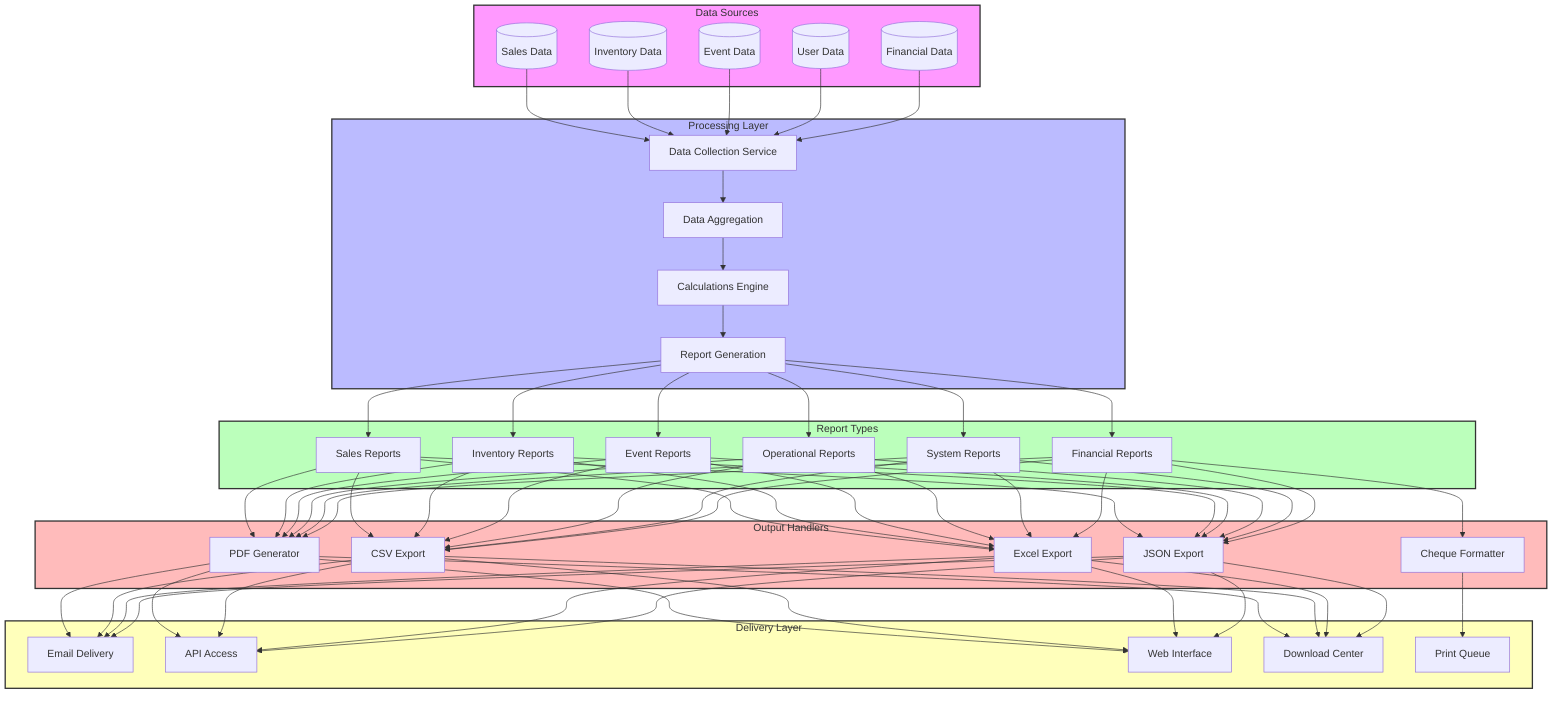 flowchart TD
    subgraph DataSources[Data Sources]
        Sales[(Sales Data)]
        Inventory[(Inventory Data)]
        Events[(Event Data)]
        Users[(User Data)]
        Financial[(Financial Data)]
    end

    subgraph ProcessingLayer[Processing Layer]
        DataCollection[Data Collection Service]
        Aggregation[Data Aggregation]
        Calculation[Calculations Engine]
        Generation[Report Generation]
    end

    subgraph ReportTypes[Report Types]
        SalesReports[Sales Reports]
        InventoryReports[Inventory Reports]
        EventReports[Event Reports]
        FinancialReports[Financial Reports]
        OperationalReports[Operational Reports]
        SystemReports[System Reports]
    end

    subgraph OutputHandlers[Output Handlers]
        PDFGenerator[PDF Generator]
        CSVExport[CSV Export]
        ExcelExport[Excel Export]
        JSONExport[JSON Export]
        ChequeFormat[Cheque Formatter]
    end

    subgraph DeliveryLayer[Delivery Layer]
        EmailDelivery[Email Delivery]
        APIAccess[API Access]
        WebInterface[Web Interface]
        DownloadCenter[Download Center]
        PrintQueue[Print Queue]
    end

    %% Data Flow
    Sales & Inventory & Events & Users & Financial --> DataCollection
    DataCollection --> Aggregation
    Aggregation --> Calculation
    Calculation --> Generation

    %% Report Generation Flow
    Generation --> SalesReports & InventoryReports & EventReports & FinancialReports & OperationalReports & SystemReports

    %% Output Processing
    SalesReports & InventoryReports & EventReports & OperationalReports & SystemReports --> PDFGenerator & CSVExport & ExcelExport & JSONExport
    FinancialReports --> PDFGenerator & CSVExport & ExcelExport & JSONExport & ChequeFormat

    %% Delivery Flow
    PDFGenerator & CSVExport & ExcelExport & JSONExport --> EmailDelivery & APIAccess & WebInterface & DownloadCenter
    ChequeFormat --> PrintQueue

    %% Styling
    style DataSources fill:#f9f,stroke:#333,stroke-width:2px
    style ProcessingLayer fill:#bbf,stroke:#333,stroke-width:2px
    style ReportTypes fill:#bfb,stroke:#333,stroke-width:2px
    style OutputHandlers fill:#fbb,stroke:#333,stroke-width:2px
    style DeliveryLayer fill:#ffb,stroke:#333,stroke-width:2px